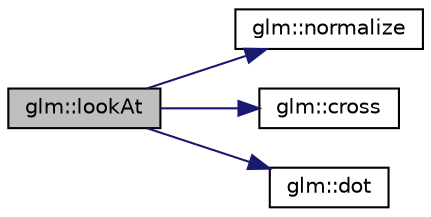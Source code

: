 digraph "glm::lookAt"
{
  edge [fontname="Helvetica",fontsize="10",labelfontname="Helvetica",labelfontsize="10"];
  node [fontname="Helvetica",fontsize="10",shape=record];
  rankdir="LR";
  Node1 [label="glm::lookAt",height=0.2,width=0.4,color="black", fillcolor="grey75", style="filled", fontcolor="black"];
  Node1 -> Node2 [color="midnightblue",fontsize="10",style="solid"];
  Node2 [label="glm::normalize",height=0.2,width=0.4,color="black", fillcolor="white", style="filled",URL="$group__core__func__geometric.html#ga15aa87101457e41663b08a8dcc3357f8"];
  Node1 -> Node3 [color="midnightblue",fontsize="10",style="solid"];
  Node3 [label="glm::cross",height=0.2,width=0.4,color="black", fillcolor="white", style="filled",URL="$group__core__func__geometric.html#ga15a920c14f06882921757e453426efbe"];
  Node1 -> Node4 [color="midnightblue",fontsize="10",style="solid"];
  Node4 [label="glm::dot",height=0.2,width=0.4,color="black", fillcolor="white", style="filled",URL="$group__core__func__geometric.html#ga05244a4e222740e5e38abe91fc51df79"];
}
